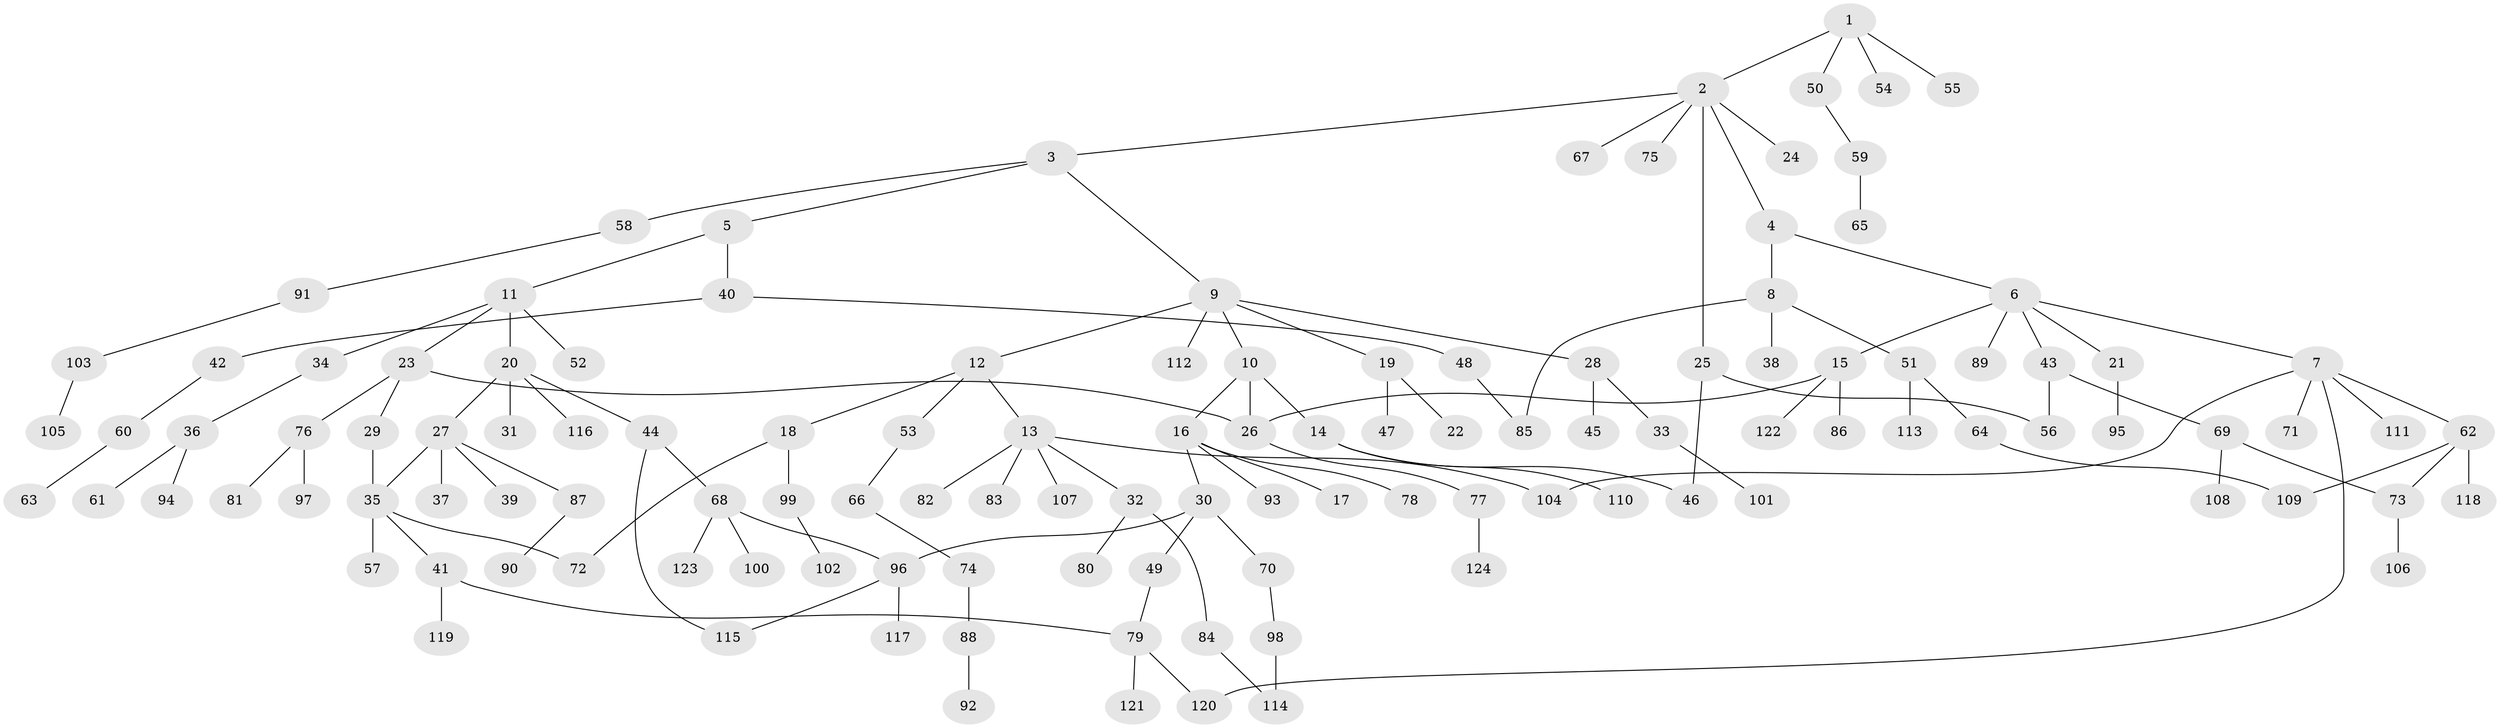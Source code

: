// Generated by graph-tools (version 1.1) at 2025/34/03/09/25 02:34:22]
// undirected, 124 vertices, 138 edges
graph export_dot {
graph [start="1"]
  node [color=gray90,style=filled];
  1;
  2;
  3;
  4;
  5;
  6;
  7;
  8;
  9;
  10;
  11;
  12;
  13;
  14;
  15;
  16;
  17;
  18;
  19;
  20;
  21;
  22;
  23;
  24;
  25;
  26;
  27;
  28;
  29;
  30;
  31;
  32;
  33;
  34;
  35;
  36;
  37;
  38;
  39;
  40;
  41;
  42;
  43;
  44;
  45;
  46;
  47;
  48;
  49;
  50;
  51;
  52;
  53;
  54;
  55;
  56;
  57;
  58;
  59;
  60;
  61;
  62;
  63;
  64;
  65;
  66;
  67;
  68;
  69;
  70;
  71;
  72;
  73;
  74;
  75;
  76;
  77;
  78;
  79;
  80;
  81;
  82;
  83;
  84;
  85;
  86;
  87;
  88;
  89;
  90;
  91;
  92;
  93;
  94;
  95;
  96;
  97;
  98;
  99;
  100;
  101;
  102;
  103;
  104;
  105;
  106;
  107;
  108;
  109;
  110;
  111;
  112;
  113;
  114;
  115;
  116;
  117;
  118;
  119;
  120;
  121;
  122;
  123;
  124;
  1 -- 2;
  1 -- 50;
  1 -- 54;
  1 -- 55;
  2 -- 3;
  2 -- 4;
  2 -- 24;
  2 -- 25;
  2 -- 67;
  2 -- 75;
  3 -- 5;
  3 -- 9;
  3 -- 58;
  4 -- 6;
  4 -- 8;
  5 -- 11;
  5 -- 40;
  6 -- 7;
  6 -- 15;
  6 -- 21;
  6 -- 43;
  6 -- 89;
  7 -- 62;
  7 -- 71;
  7 -- 104;
  7 -- 111;
  7 -- 120;
  8 -- 38;
  8 -- 51;
  8 -- 85;
  9 -- 10;
  9 -- 12;
  9 -- 19;
  9 -- 28;
  9 -- 112;
  10 -- 14;
  10 -- 16;
  10 -- 26;
  11 -- 20;
  11 -- 23;
  11 -- 34;
  11 -- 52;
  12 -- 13;
  12 -- 18;
  12 -- 53;
  13 -- 32;
  13 -- 82;
  13 -- 83;
  13 -- 107;
  13 -- 104;
  14 -- 46;
  14 -- 110;
  15 -- 86;
  15 -- 122;
  15 -- 26;
  16 -- 17;
  16 -- 30;
  16 -- 78;
  16 -- 93;
  18 -- 72;
  18 -- 99;
  19 -- 22;
  19 -- 47;
  20 -- 27;
  20 -- 31;
  20 -- 44;
  20 -- 116;
  21 -- 95;
  23 -- 29;
  23 -- 76;
  23 -- 26;
  25 -- 56;
  25 -- 46;
  26 -- 77;
  27 -- 37;
  27 -- 39;
  27 -- 87;
  27 -- 35;
  28 -- 33;
  28 -- 45;
  29 -- 35;
  30 -- 49;
  30 -- 70;
  30 -- 96;
  32 -- 80;
  32 -- 84;
  33 -- 101;
  34 -- 36;
  35 -- 41;
  35 -- 57;
  35 -- 72;
  36 -- 61;
  36 -- 94;
  40 -- 42;
  40 -- 48;
  41 -- 79;
  41 -- 119;
  42 -- 60;
  43 -- 69;
  43 -- 56;
  44 -- 68;
  44 -- 115;
  48 -- 85;
  49 -- 79;
  50 -- 59;
  51 -- 64;
  51 -- 113;
  53 -- 66;
  58 -- 91;
  59 -- 65;
  60 -- 63;
  62 -- 118;
  62 -- 109;
  62 -- 73;
  64 -- 109;
  66 -- 74;
  68 -- 96;
  68 -- 100;
  68 -- 123;
  69 -- 73;
  69 -- 108;
  70 -- 98;
  73 -- 106;
  74 -- 88;
  76 -- 81;
  76 -- 97;
  77 -- 124;
  79 -- 120;
  79 -- 121;
  84 -- 114;
  87 -- 90;
  88 -- 92;
  91 -- 103;
  96 -- 117;
  96 -- 115;
  98 -- 114;
  99 -- 102;
  103 -- 105;
}
